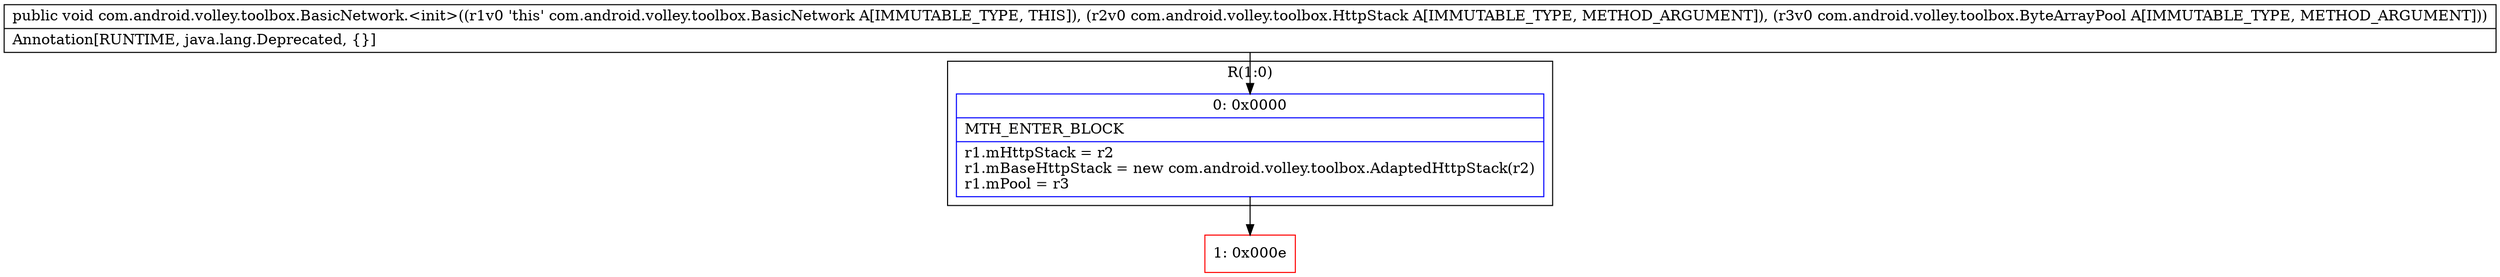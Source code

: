 digraph "CFG forcom.android.volley.toolbox.BasicNetwork.\<init\>(Lcom\/android\/volley\/toolbox\/HttpStack;Lcom\/android\/volley\/toolbox\/ByteArrayPool;)V" {
subgraph cluster_Region_1564729219 {
label = "R(1:0)";
node [shape=record,color=blue];
Node_0 [shape=record,label="{0\:\ 0x0000|MTH_ENTER_BLOCK\l|r1.mHttpStack = r2\lr1.mBaseHttpStack = new com.android.volley.toolbox.AdaptedHttpStack(r2)\lr1.mPool = r3\l}"];
}
Node_1 [shape=record,color=red,label="{1\:\ 0x000e}"];
MethodNode[shape=record,label="{public void com.android.volley.toolbox.BasicNetwork.\<init\>((r1v0 'this' com.android.volley.toolbox.BasicNetwork A[IMMUTABLE_TYPE, THIS]), (r2v0 com.android.volley.toolbox.HttpStack A[IMMUTABLE_TYPE, METHOD_ARGUMENT]), (r3v0 com.android.volley.toolbox.ByteArrayPool A[IMMUTABLE_TYPE, METHOD_ARGUMENT]))  | Annotation[RUNTIME, java.lang.Deprecated, \{\}]\l}"];
MethodNode -> Node_0;
Node_0 -> Node_1;
}

